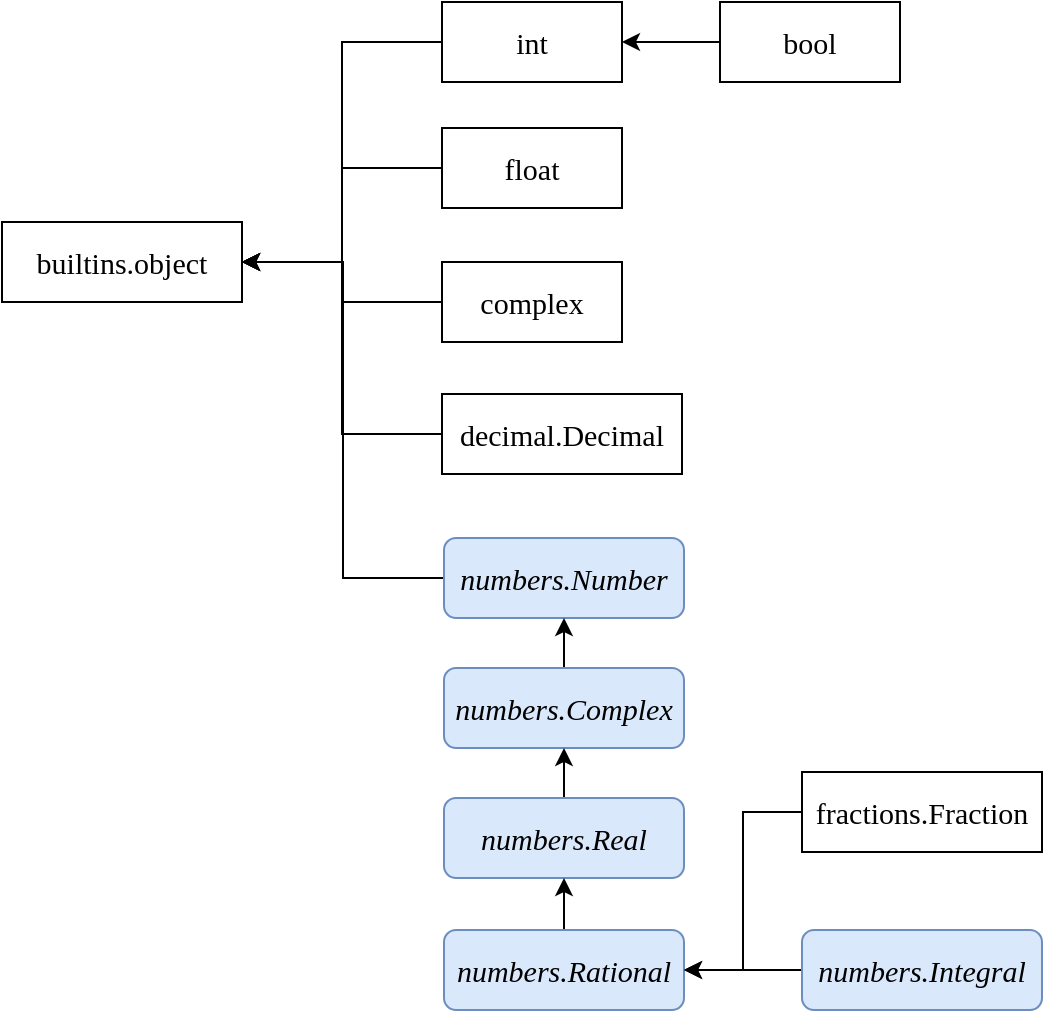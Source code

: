 <mxfile version="20.7.4" type="device"><diagram id="JbssSfgCNkUkgv-HM-Ys" name="Page-1"><mxGraphModel dx="1758" dy="1493" grid="1" gridSize="10" guides="1" tooltips="1" connect="1" arrows="1" fold="1" page="1" pageScale="1" pageWidth="850" pageHeight="1400" math="0" shadow="0"><root><mxCell id="0"/><mxCell id="1" parent="0"/><mxCell id="p_OKFElA_Au6GpXEGo51-1" value="&lt;font style=&quot;font-size: 15px;&quot; face=&quot;Lucida Console&quot;&gt;builtins.object&lt;/font&gt;" style="rounded=0;whiteSpace=wrap;html=1;" parent="1" vertex="1"><mxGeometry x="20" y="370" width="120" height="40" as="geometry"/></mxCell><mxCell id="p_OKFElA_Au6GpXEGo51-3" style="edgeStyle=orthogonalEdgeStyle;rounded=0;orthogonalLoop=1;jettySize=auto;html=1;entryX=1;entryY=0.5;entryDx=0;entryDy=0;fontFamily=Lucida Console;fontSize=15;" parent="1" source="p_OKFElA_Au6GpXEGo51-2" target="p_OKFElA_Au6GpXEGo51-1" edge="1"><mxGeometry relative="1" as="geometry"/></mxCell><mxCell id="p_OKFElA_Au6GpXEGo51-2" value="&lt;font style=&quot;font-size: 15px;&quot; face=&quot;Lucida Console&quot;&gt;int&lt;/font&gt;" style="rounded=0;whiteSpace=wrap;html=1;" parent="1" vertex="1"><mxGeometry x="240" y="260" width="90" height="40" as="geometry"/></mxCell><mxCell id="p_OKFElA_Au6GpXEGo51-5" style="edgeStyle=orthogonalEdgeStyle;rounded=0;orthogonalLoop=1;jettySize=auto;html=1;entryX=1;entryY=0.5;entryDx=0;entryDy=0;fontFamily=Lucida Console;fontSize=15;" parent="1" source="p_OKFElA_Au6GpXEGo51-4" target="p_OKFElA_Au6GpXEGo51-2" edge="1"><mxGeometry relative="1" as="geometry"/></mxCell><mxCell id="p_OKFElA_Au6GpXEGo51-4" value="&lt;font style=&quot;font-size: 15px;&quot; face=&quot;Lucida Console&quot;&gt;bool&lt;br&gt;&lt;/font&gt;" style="rounded=0;whiteSpace=wrap;html=1;" parent="1" vertex="1"><mxGeometry x="379" y="260" width="90" height="40" as="geometry"/></mxCell><mxCell id="p_OKFElA_Au6GpXEGo51-7" style="edgeStyle=orthogonalEdgeStyle;rounded=0;orthogonalLoop=1;jettySize=auto;html=1;entryX=1;entryY=0.5;entryDx=0;entryDy=0;fontFamily=Lucida Console;fontSize=15;" parent="1" source="p_OKFElA_Au6GpXEGo51-6" target="p_OKFElA_Au6GpXEGo51-1" edge="1"><mxGeometry relative="1" as="geometry"/></mxCell><mxCell id="p_OKFElA_Au6GpXEGo51-6" value="&lt;font style=&quot;font-size: 15px;&quot; face=&quot;Lucida Console&quot;&gt;float&lt;/font&gt;" style="rounded=0;whiteSpace=wrap;html=1;" parent="1" vertex="1"><mxGeometry x="240" y="323" width="90" height="40" as="geometry"/></mxCell><mxCell id="p_OKFElA_Au6GpXEGo51-9" style="edgeStyle=orthogonalEdgeStyle;rounded=0;orthogonalLoop=1;jettySize=auto;html=1;entryX=1;entryY=0.5;entryDx=0;entryDy=0;fontFamily=Lucida Console;fontSize=15;" parent="1" source="p_OKFElA_Au6GpXEGo51-8" target="p_OKFElA_Au6GpXEGo51-1" edge="1"><mxGeometry relative="1" as="geometry"/></mxCell><mxCell id="p_OKFElA_Au6GpXEGo51-8" value="&lt;font style=&quot;font-size: 15px;&quot; face=&quot;Lucida Console&quot;&gt;complex&lt;/font&gt;" style="rounded=0;whiteSpace=wrap;html=1;" parent="1" vertex="1"><mxGeometry x="240" y="390" width="90" height="40" as="geometry"/></mxCell><mxCell id="p_OKFElA_Au6GpXEGo51-11" style="edgeStyle=orthogonalEdgeStyle;rounded=0;orthogonalLoop=1;jettySize=auto;html=1;entryX=1;entryY=0.5;entryDx=0;entryDy=0;fontFamily=Lucida Console;fontSize=15;" parent="1" source="p_OKFElA_Au6GpXEGo51-10" target="p_OKFElA_Au6GpXEGo51-1" edge="1"><mxGeometry relative="1" as="geometry"/></mxCell><mxCell id="p_OKFElA_Au6GpXEGo51-10" value="&lt;font style=&quot;font-size: 15px;&quot; face=&quot;Lucida Console&quot;&gt;decimal.Decimal&lt;/font&gt;" style="rounded=0;whiteSpace=wrap;html=1;" parent="1" vertex="1"><mxGeometry x="240" y="456" width="120" height="40" as="geometry"/></mxCell><mxCell id="p_OKFElA_Au6GpXEGo51-13" style="edgeStyle=orthogonalEdgeStyle;rounded=0;orthogonalLoop=1;jettySize=auto;html=1;entryX=1;entryY=0.5;entryDx=0;entryDy=0;fontFamily=Lucida Console;fontSize=15;" parent="1" source="p_OKFElA_Au6GpXEGo51-12" target="p_OKFElA_Au6GpXEGo51-1" edge="1"><mxGeometry relative="1" as="geometry"/></mxCell><mxCell id="p_OKFElA_Au6GpXEGo51-12" value="&lt;font style=&quot;font-size: 15px;&quot; face=&quot;Lucida Console&quot;&gt;&lt;i&gt;numbers.Number&lt;/i&gt;&lt;/font&gt;" style="rounded=1;whiteSpace=wrap;html=1;fillColor=#dae8fc;strokeColor=#6c8ebf;" parent="1" vertex="1"><mxGeometry x="241" y="528" width="120" height="40" as="geometry"/></mxCell><mxCell id="p_OKFElA_Au6GpXEGo51-24" style="edgeStyle=orthogonalEdgeStyle;rounded=0;orthogonalLoop=1;jettySize=auto;html=1;entryX=0.5;entryY=1;entryDx=0;entryDy=0;fontFamily=Lucida Console;fontSize=15;" parent="1" source="p_OKFElA_Au6GpXEGo51-14" target="p_OKFElA_Au6GpXEGo51-12" edge="1"><mxGeometry relative="1" as="geometry"/></mxCell><mxCell id="p_OKFElA_Au6GpXEGo51-14" value="&lt;font style=&quot;font-size: 15px;&quot; face=&quot;Lucida Console&quot;&gt;&lt;i&gt;numbers.Complex&lt;/i&gt;&lt;/font&gt;" style="rounded=1;whiteSpace=wrap;html=1;fillColor=#dae8fc;strokeColor=#6c8ebf;" parent="1" vertex="1"><mxGeometry x="241" y="593" width="120" height="40" as="geometry"/></mxCell><mxCell id="p_OKFElA_Au6GpXEGo51-19" style="edgeStyle=orthogonalEdgeStyle;rounded=0;orthogonalLoop=1;jettySize=auto;html=1;entryX=0.5;entryY=1;entryDx=0;entryDy=0;fontFamily=Lucida Console;fontSize=15;" parent="1" source="p_OKFElA_Au6GpXEGo51-15" target="p_OKFElA_Au6GpXEGo51-14" edge="1"><mxGeometry relative="1" as="geometry"/></mxCell><mxCell id="p_OKFElA_Au6GpXEGo51-15" value="&lt;font style=&quot;font-size: 15px;&quot; face=&quot;Lucida Console&quot;&gt;&lt;i&gt;numbers.Real&lt;/i&gt;&lt;/font&gt;" style="rounded=1;whiteSpace=wrap;html=1;fillColor=#dae8fc;strokeColor=#6c8ebf;" parent="1" vertex="1"><mxGeometry x="241" y="658" width="120" height="40" as="geometry"/></mxCell><mxCell id="p_OKFElA_Au6GpXEGo51-21" style="edgeStyle=orthogonalEdgeStyle;rounded=0;orthogonalLoop=1;jettySize=auto;html=1;entryX=0.5;entryY=1;entryDx=0;entryDy=0;fontFamily=Lucida Console;fontSize=15;" parent="1" source="p_OKFElA_Au6GpXEGo51-16" target="p_OKFElA_Au6GpXEGo51-15" edge="1"><mxGeometry relative="1" as="geometry"/></mxCell><mxCell id="p_OKFElA_Au6GpXEGo51-16" value="&lt;font style=&quot;font-size: 15px;&quot; face=&quot;Lucida Console&quot;&gt;&lt;i&gt;numbers.Rational&lt;/i&gt;&lt;/font&gt;" style="rounded=1;whiteSpace=wrap;html=1;fillColor=#dae8fc;strokeColor=#6c8ebf;" parent="1" vertex="1"><mxGeometry x="241" y="724" width="120" height="40" as="geometry"/></mxCell><mxCell id="p_OKFElA_Au6GpXEGo51-26" style="edgeStyle=orthogonalEdgeStyle;rounded=0;orthogonalLoop=1;jettySize=auto;html=1;fontFamily=Lucida Console;fontSize=15;" parent="1" source="p_OKFElA_Au6GpXEGo51-25" target="p_OKFElA_Au6GpXEGo51-16" edge="1"><mxGeometry relative="1" as="geometry"/></mxCell><mxCell id="p_OKFElA_Au6GpXEGo51-25" value="&lt;font style=&quot;font-size: 15px;&quot; face=&quot;Lucida Console&quot;&gt;&lt;i&gt;numbers.Integral&lt;/i&gt;&lt;/font&gt;" style="rounded=1;whiteSpace=wrap;html=1;fillColor=#dae8fc;strokeColor=#6c8ebf;" parent="1" vertex="1"><mxGeometry x="420" y="724" width="120" height="40" as="geometry"/></mxCell><mxCell id="p_OKFElA_Au6GpXEGo51-28" style="edgeStyle=orthogonalEdgeStyle;rounded=0;orthogonalLoop=1;jettySize=auto;html=1;entryX=1;entryY=0.5;entryDx=0;entryDy=0;fontFamily=Lucida Console;fontSize=15;" parent="1" source="p_OKFElA_Au6GpXEGo51-27" target="p_OKFElA_Au6GpXEGo51-16" edge="1"><mxGeometry relative="1" as="geometry"/></mxCell><mxCell id="p_OKFElA_Au6GpXEGo51-27" value="&lt;font style=&quot;font-size: 15px;&quot; face=&quot;Lucida Console&quot;&gt;fractions.Fraction&lt;/font&gt;" style="rounded=0;whiteSpace=wrap;html=1;" parent="1" vertex="1"><mxGeometry x="420" y="645" width="120" height="40" as="geometry"/></mxCell></root></mxGraphModel></diagram></mxfile>